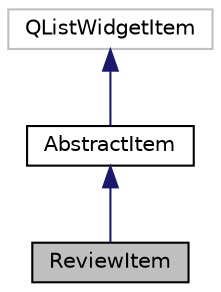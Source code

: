 digraph "ReviewItem"
{
 // LATEX_PDF_SIZE
  edge [fontname="Helvetica",fontsize="10",labelfontname="Helvetica",labelfontsize="10"];
  node [fontname="Helvetica",fontsize="10",shape=record];
  Node1 [label="ReviewItem",height=0.2,width=0.4,color="black", fillcolor="grey75", style="filled", fontcolor="black",tooltip=" "];
  Node2 -> Node1 [dir="back",color="midnightblue",fontsize="10",style="solid"];
  Node2 [label="AbstractItem",height=0.2,width=0.4,color="black", fillcolor="white", style="filled",URL="$classAbstractItem.html",tooltip=" "];
  Node3 -> Node2 [dir="back",color="midnightblue",fontsize="10",style="solid"];
  Node3 [label="QListWidgetItem",height=0.2,width=0.4,color="grey75", fillcolor="white", style="filled",tooltip=" "];
}
